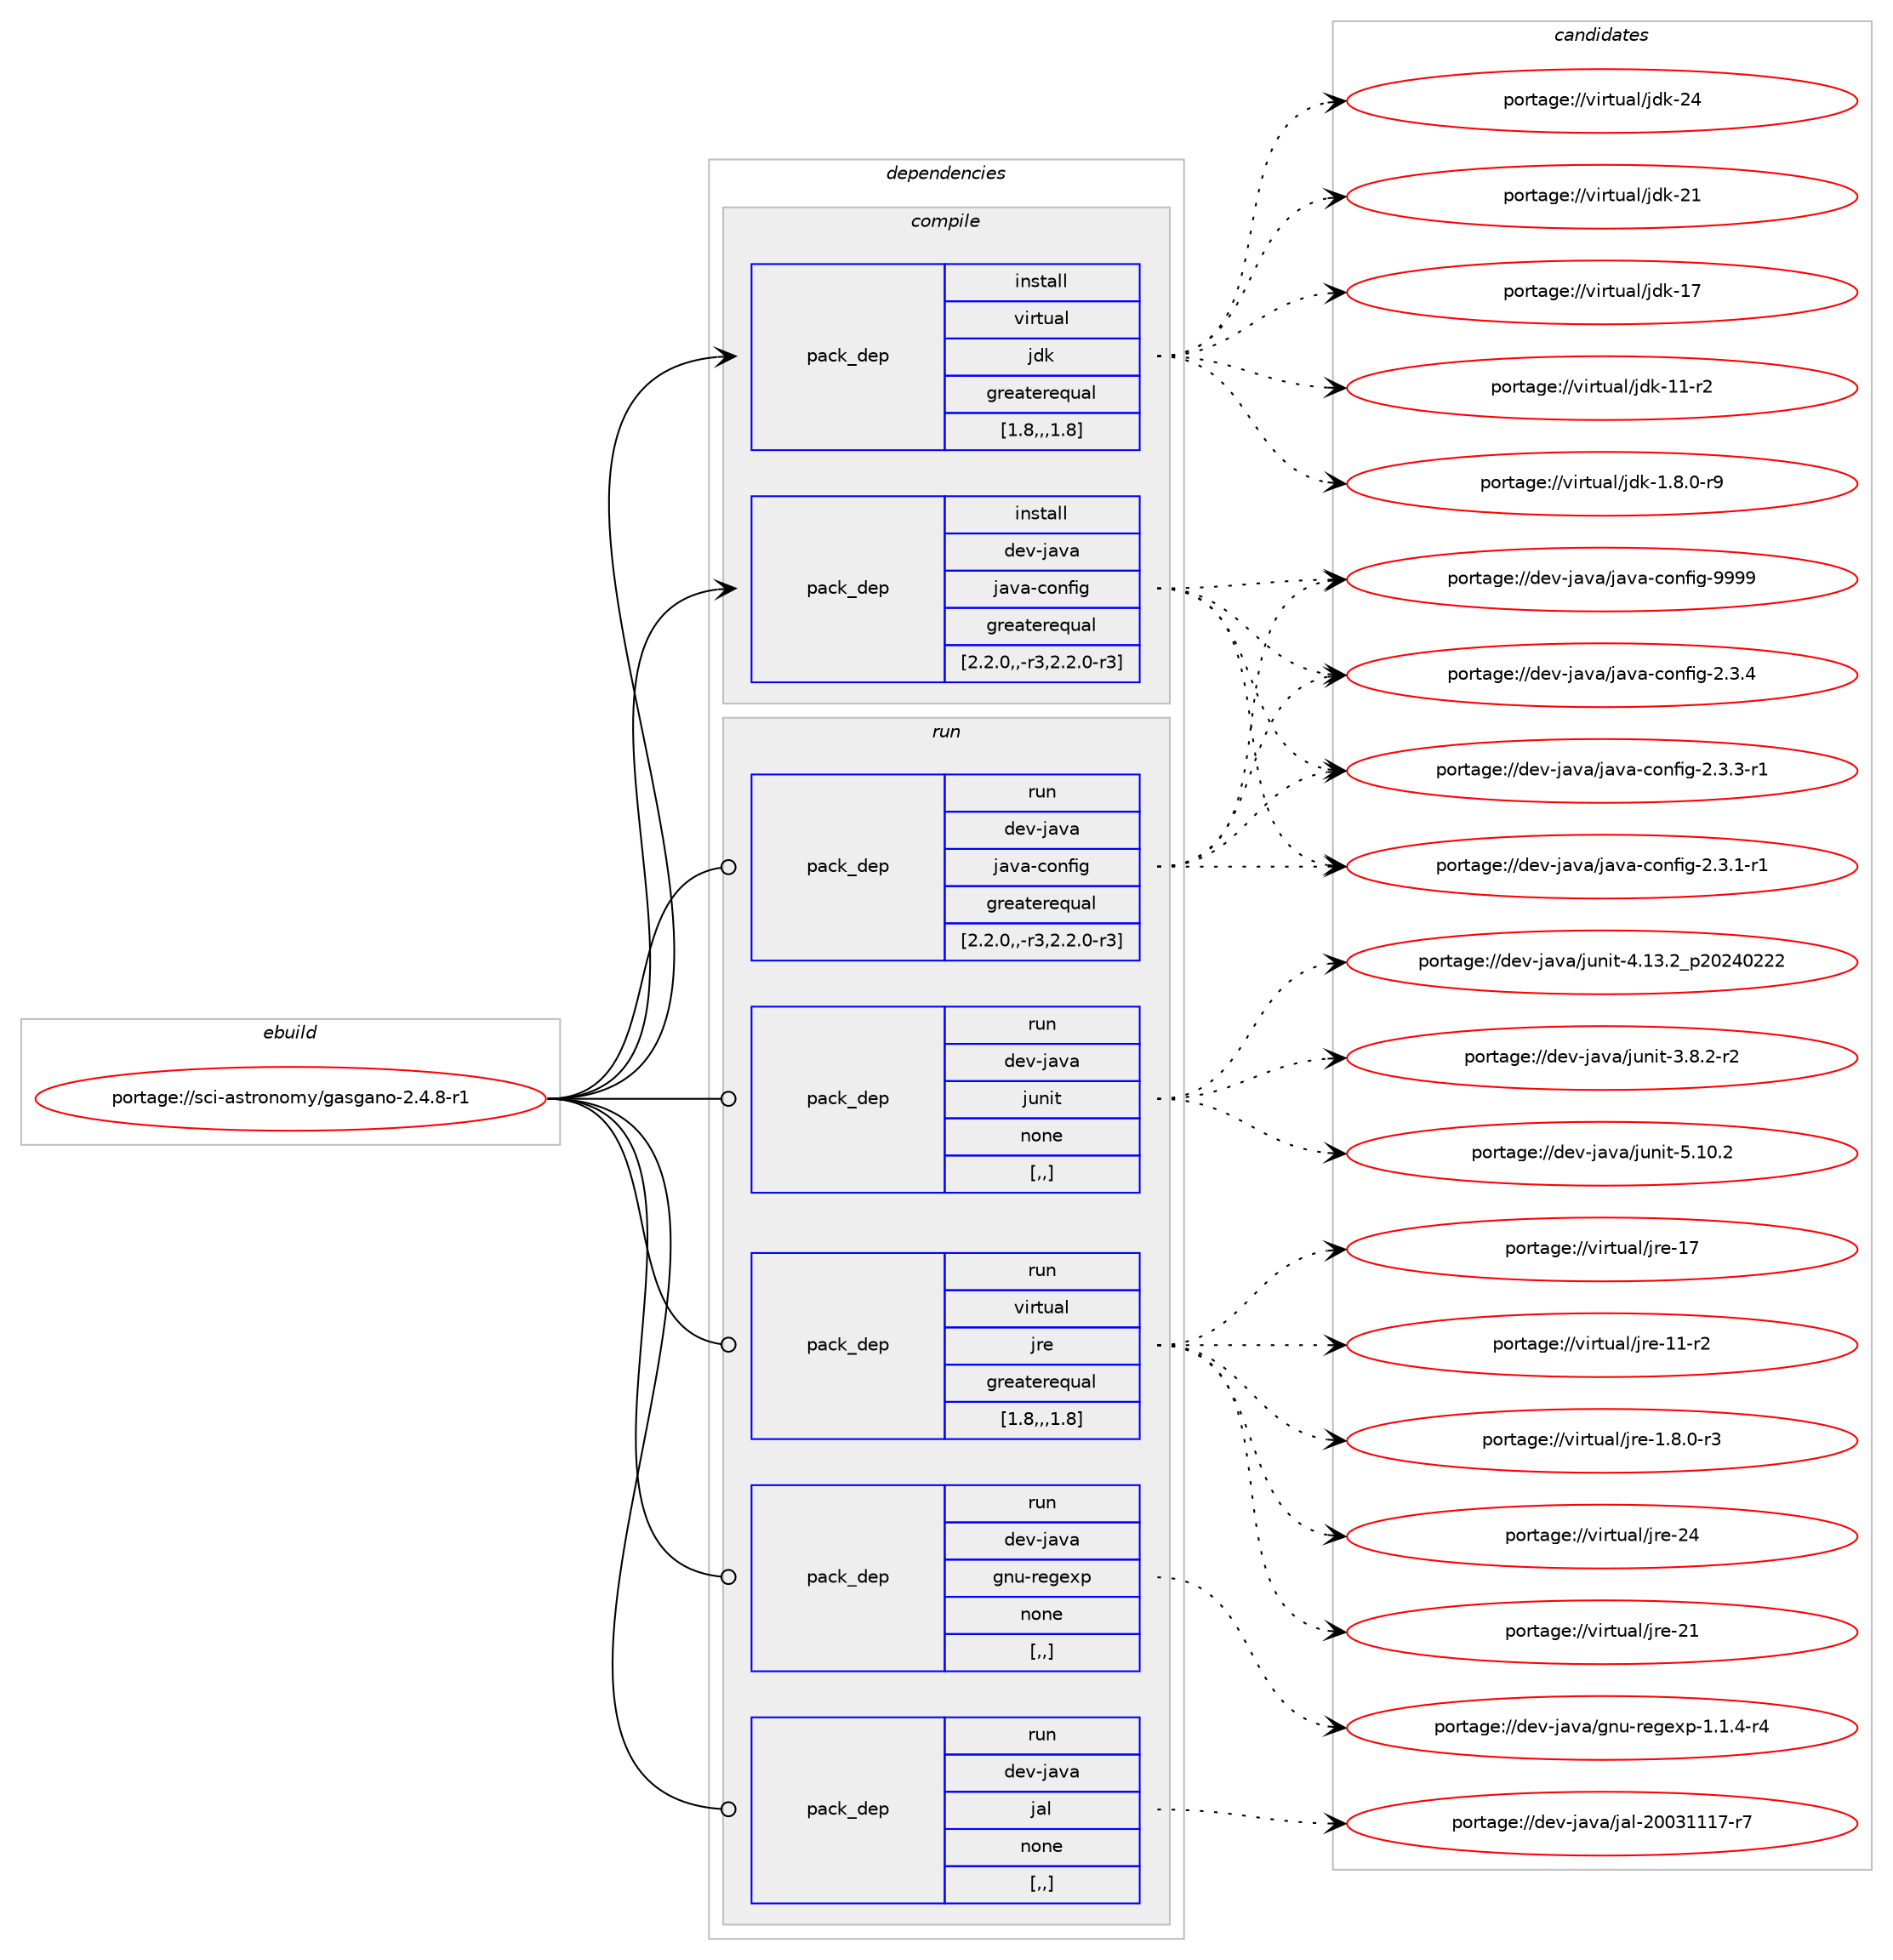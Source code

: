 digraph prolog {

# *************
# Graph options
# *************

newrank=true;
concentrate=true;
compound=true;
graph [rankdir=LR,fontname=Helvetica,fontsize=10,ranksep=1.5];#, ranksep=2.5, nodesep=0.2];
edge  [arrowhead=vee];
node  [fontname=Helvetica,fontsize=10];

# **********
# The ebuild
# **********

subgraph cluster_leftcol {
color=gray;
label=<<i>ebuild</i>>;
id [label="portage://sci-astronomy/gasgano-2.4.8-r1", color=red, width=4, href="../sci-astronomy/gasgano-2.4.8-r1.svg"];
}

# ****************
# The dependencies
# ****************

subgraph cluster_midcol {
color=gray;
label=<<i>dependencies</i>>;
subgraph cluster_compile {
fillcolor="#eeeeee";
style=filled;
label=<<i>compile</i>>;
subgraph pack284598 {
dependency390913 [label=<<TABLE BORDER="0" CELLBORDER="1" CELLSPACING="0" CELLPADDING="4" WIDTH="220"><TR><TD ROWSPAN="6" CELLPADDING="30">pack_dep</TD></TR><TR><TD WIDTH="110">install</TD></TR><TR><TD>dev-java</TD></TR><TR><TD>java-config</TD></TR><TR><TD>greaterequal</TD></TR><TR><TD>[2.2.0,,-r3,2.2.0-r3]</TD></TR></TABLE>>, shape=none, color=blue];
}
id:e -> dependency390913:w [weight=20,style="solid",arrowhead="vee"];
subgraph pack284599 {
dependency390914 [label=<<TABLE BORDER="0" CELLBORDER="1" CELLSPACING="0" CELLPADDING="4" WIDTH="220"><TR><TD ROWSPAN="6" CELLPADDING="30">pack_dep</TD></TR><TR><TD WIDTH="110">install</TD></TR><TR><TD>virtual</TD></TR><TR><TD>jdk</TD></TR><TR><TD>greaterequal</TD></TR><TR><TD>[1.8,,,1.8]</TD></TR></TABLE>>, shape=none, color=blue];
}
id:e -> dependency390914:w [weight=20,style="solid",arrowhead="vee"];
}
subgraph cluster_compileandrun {
fillcolor="#eeeeee";
style=filled;
label=<<i>compile and run</i>>;
}
subgraph cluster_run {
fillcolor="#eeeeee";
style=filled;
label=<<i>run</i>>;
subgraph pack284600 {
dependency390915 [label=<<TABLE BORDER="0" CELLBORDER="1" CELLSPACING="0" CELLPADDING="4" WIDTH="220"><TR><TD ROWSPAN="6" CELLPADDING="30">pack_dep</TD></TR><TR><TD WIDTH="110">run</TD></TR><TR><TD>dev-java</TD></TR><TR><TD>gnu-regexp</TD></TR><TR><TD>none</TD></TR><TR><TD>[,,]</TD></TR></TABLE>>, shape=none, color=blue];
}
id:e -> dependency390915:w [weight=20,style="solid",arrowhead="odot"];
subgraph pack284601 {
dependency390916 [label=<<TABLE BORDER="0" CELLBORDER="1" CELLSPACING="0" CELLPADDING="4" WIDTH="220"><TR><TD ROWSPAN="6" CELLPADDING="30">pack_dep</TD></TR><TR><TD WIDTH="110">run</TD></TR><TR><TD>dev-java</TD></TR><TR><TD>jal</TD></TR><TR><TD>none</TD></TR><TR><TD>[,,]</TD></TR></TABLE>>, shape=none, color=blue];
}
id:e -> dependency390916:w [weight=20,style="solid",arrowhead="odot"];
subgraph pack284602 {
dependency390917 [label=<<TABLE BORDER="0" CELLBORDER="1" CELLSPACING="0" CELLPADDING="4" WIDTH="220"><TR><TD ROWSPAN="6" CELLPADDING="30">pack_dep</TD></TR><TR><TD WIDTH="110">run</TD></TR><TR><TD>dev-java</TD></TR><TR><TD>java-config</TD></TR><TR><TD>greaterequal</TD></TR><TR><TD>[2.2.0,,-r3,2.2.0-r3]</TD></TR></TABLE>>, shape=none, color=blue];
}
id:e -> dependency390917:w [weight=20,style="solid",arrowhead="odot"];
subgraph pack284603 {
dependency390918 [label=<<TABLE BORDER="0" CELLBORDER="1" CELLSPACING="0" CELLPADDING="4" WIDTH="220"><TR><TD ROWSPAN="6" CELLPADDING="30">pack_dep</TD></TR><TR><TD WIDTH="110">run</TD></TR><TR><TD>dev-java</TD></TR><TR><TD>junit</TD></TR><TR><TD>none</TD></TR><TR><TD>[,,]</TD></TR></TABLE>>, shape=none, color=blue];
}
id:e -> dependency390918:w [weight=20,style="solid",arrowhead="odot"];
subgraph pack284604 {
dependency390919 [label=<<TABLE BORDER="0" CELLBORDER="1" CELLSPACING="0" CELLPADDING="4" WIDTH="220"><TR><TD ROWSPAN="6" CELLPADDING="30">pack_dep</TD></TR><TR><TD WIDTH="110">run</TD></TR><TR><TD>virtual</TD></TR><TR><TD>jre</TD></TR><TR><TD>greaterequal</TD></TR><TR><TD>[1.8,,,1.8]</TD></TR></TABLE>>, shape=none, color=blue];
}
id:e -> dependency390919:w [weight=20,style="solid",arrowhead="odot"];
}
}

# **************
# The candidates
# **************

subgraph cluster_choices {
rank=same;
color=gray;
label=<<i>candidates</i>>;

subgraph choice284598 {
color=black;
nodesep=1;
choice10010111845106971189747106971189745991111101021051034557575757 [label="portage://dev-java/java-config-9999", color=red, width=4,href="../dev-java/java-config-9999.svg"];
choice1001011184510697118974710697118974599111110102105103455046514652 [label="portage://dev-java/java-config-2.3.4", color=red, width=4,href="../dev-java/java-config-2.3.4.svg"];
choice10010111845106971189747106971189745991111101021051034550465146514511449 [label="portage://dev-java/java-config-2.3.3-r1", color=red, width=4,href="../dev-java/java-config-2.3.3-r1.svg"];
choice10010111845106971189747106971189745991111101021051034550465146494511449 [label="portage://dev-java/java-config-2.3.1-r1", color=red, width=4,href="../dev-java/java-config-2.3.1-r1.svg"];
dependency390913:e -> choice10010111845106971189747106971189745991111101021051034557575757:w [style=dotted,weight="100"];
dependency390913:e -> choice1001011184510697118974710697118974599111110102105103455046514652:w [style=dotted,weight="100"];
dependency390913:e -> choice10010111845106971189747106971189745991111101021051034550465146514511449:w [style=dotted,weight="100"];
dependency390913:e -> choice10010111845106971189747106971189745991111101021051034550465146494511449:w [style=dotted,weight="100"];
}
subgraph choice284599 {
color=black;
nodesep=1;
choice1181051141161179710847106100107455052 [label="portage://virtual/jdk-24", color=red, width=4,href="../virtual/jdk-24.svg"];
choice1181051141161179710847106100107455049 [label="portage://virtual/jdk-21", color=red, width=4,href="../virtual/jdk-21.svg"];
choice1181051141161179710847106100107454955 [label="portage://virtual/jdk-17", color=red, width=4,href="../virtual/jdk-17.svg"];
choice11810511411611797108471061001074549494511450 [label="portage://virtual/jdk-11-r2", color=red, width=4,href="../virtual/jdk-11-r2.svg"];
choice11810511411611797108471061001074549465646484511457 [label="portage://virtual/jdk-1.8.0-r9", color=red, width=4,href="../virtual/jdk-1.8.0-r9.svg"];
dependency390914:e -> choice1181051141161179710847106100107455052:w [style=dotted,weight="100"];
dependency390914:e -> choice1181051141161179710847106100107455049:w [style=dotted,weight="100"];
dependency390914:e -> choice1181051141161179710847106100107454955:w [style=dotted,weight="100"];
dependency390914:e -> choice11810511411611797108471061001074549494511450:w [style=dotted,weight="100"];
dependency390914:e -> choice11810511411611797108471061001074549465646484511457:w [style=dotted,weight="100"];
}
subgraph choice284600 {
color=black;
nodesep=1;
choice10010111845106971189747103110117451141011031011201124549464946524511452 [label="portage://dev-java/gnu-regexp-1.1.4-r4", color=red, width=4,href="../dev-java/gnu-regexp-1.1.4-r4.svg"];
dependency390915:e -> choice10010111845106971189747103110117451141011031011201124549464946524511452:w [style=dotted,weight="100"];
}
subgraph choice284601 {
color=black;
nodesep=1;
choice10010111845106971189747106971084550484851494949554511455 [label="portage://dev-java/jal-20031117-r7", color=red, width=4,href="../dev-java/jal-20031117-r7.svg"];
dependency390916:e -> choice10010111845106971189747106971084550484851494949554511455:w [style=dotted,weight="100"];
}
subgraph choice284602 {
color=black;
nodesep=1;
choice10010111845106971189747106971189745991111101021051034557575757 [label="portage://dev-java/java-config-9999", color=red, width=4,href="../dev-java/java-config-9999.svg"];
choice1001011184510697118974710697118974599111110102105103455046514652 [label="portage://dev-java/java-config-2.3.4", color=red, width=4,href="../dev-java/java-config-2.3.4.svg"];
choice10010111845106971189747106971189745991111101021051034550465146514511449 [label="portage://dev-java/java-config-2.3.3-r1", color=red, width=4,href="../dev-java/java-config-2.3.3-r1.svg"];
choice10010111845106971189747106971189745991111101021051034550465146494511449 [label="portage://dev-java/java-config-2.3.1-r1", color=red, width=4,href="../dev-java/java-config-2.3.1-r1.svg"];
dependency390917:e -> choice10010111845106971189747106971189745991111101021051034557575757:w [style=dotted,weight="100"];
dependency390917:e -> choice1001011184510697118974710697118974599111110102105103455046514652:w [style=dotted,weight="100"];
dependency390917:e -> choice10010111845106971189747106971189745991111101021051034550465146514511449:w [style=dotted,weight="100"];
dependency390917:e -> choice10010111845106971189747106971189745991111101021051034550465146494511449:w [style=dotted,weight="100"];
}
subgraph choice284603 {
color=black;
nodesep=1;
choice1001011184510697118974710611711010511645534649484650 [label="portage://dev-java/junit-5.10.2", color=red, width=4,href="../dev-java/junit-5.10.2.svg"];
choice1001011184510697118974710611711010511645524649514650951125048505248505050 [label="portage://dev-java/junit-4.13.2_p20240222", color=red, width=4,href="../dev-java/junit-4.13.2_p20240222.svg"];
choice100101118451069711897471061171101051164551465646504511450 [label="portage://dev-java/junit-3.8.2-r2", color=red, width=4,href="../dev-java/junit-3.8.2-r2.svg"];
dependency390918:e -> choice1001011184510697118974710611711010511645534649484650:w [style=dotted,weight="100"];
dependency390918:e -> choice1001011184510697118974710611711010511645524649514650951125048505248505050:w [style=dotted,weight="100"];
dependency390918:e -> choice100101118451069711897471061171101051164551465646504511450:w [style=dotted,weight="100"];
}
subgraph choice284604 {
color=black;
nodesep=1;
choice1181051141161179710847106114101455052 [label="portage://virtual/jre-24", color=red, width=4,href="../virtual/jre-24.svg"];
choice1181051141161179710847106114101455049 [label="portage://virtual/jre-21", color=red, width=4,href="../virtual/jre-21.svg"];
choice1181051141161179710847106114101454955 [label="portage://virtual/jre-17", color=red, width=4,href="../virtual/jre-17.svg"];
choice11810511411611797108471061141014549494511450 [label="portage://virtual/jre-11-r2", color=red, width=4,href="../virtual/jre-11-r2.svg"];
choice11810511411611797108471061141014549465646484511451 [label="portage://virtual/jre-1.8.0-r3", color=red, width=4,href="../virtual/jre-1.8.0-r3.svg"];
dependency390919:e -> choice1181051141161179710847106114101455052:w [style=dotted,weight="100"];
dependency390919:e -> choice1181051141161179710847106114101455049:w [style=dotted,weight="100"];
dependency390919:e -> choice1181051141161179710847106114101454955:w [style=dotted,weight="100"];
dependency390919:e -> choice11810511411611797108471061141014549494511450:w [style=dotted,weight="100"];
dependency390919:e -> choice11810511411611797108471061141014549465646484511451:w [style=dotted,weight="100"];
}
}

}
